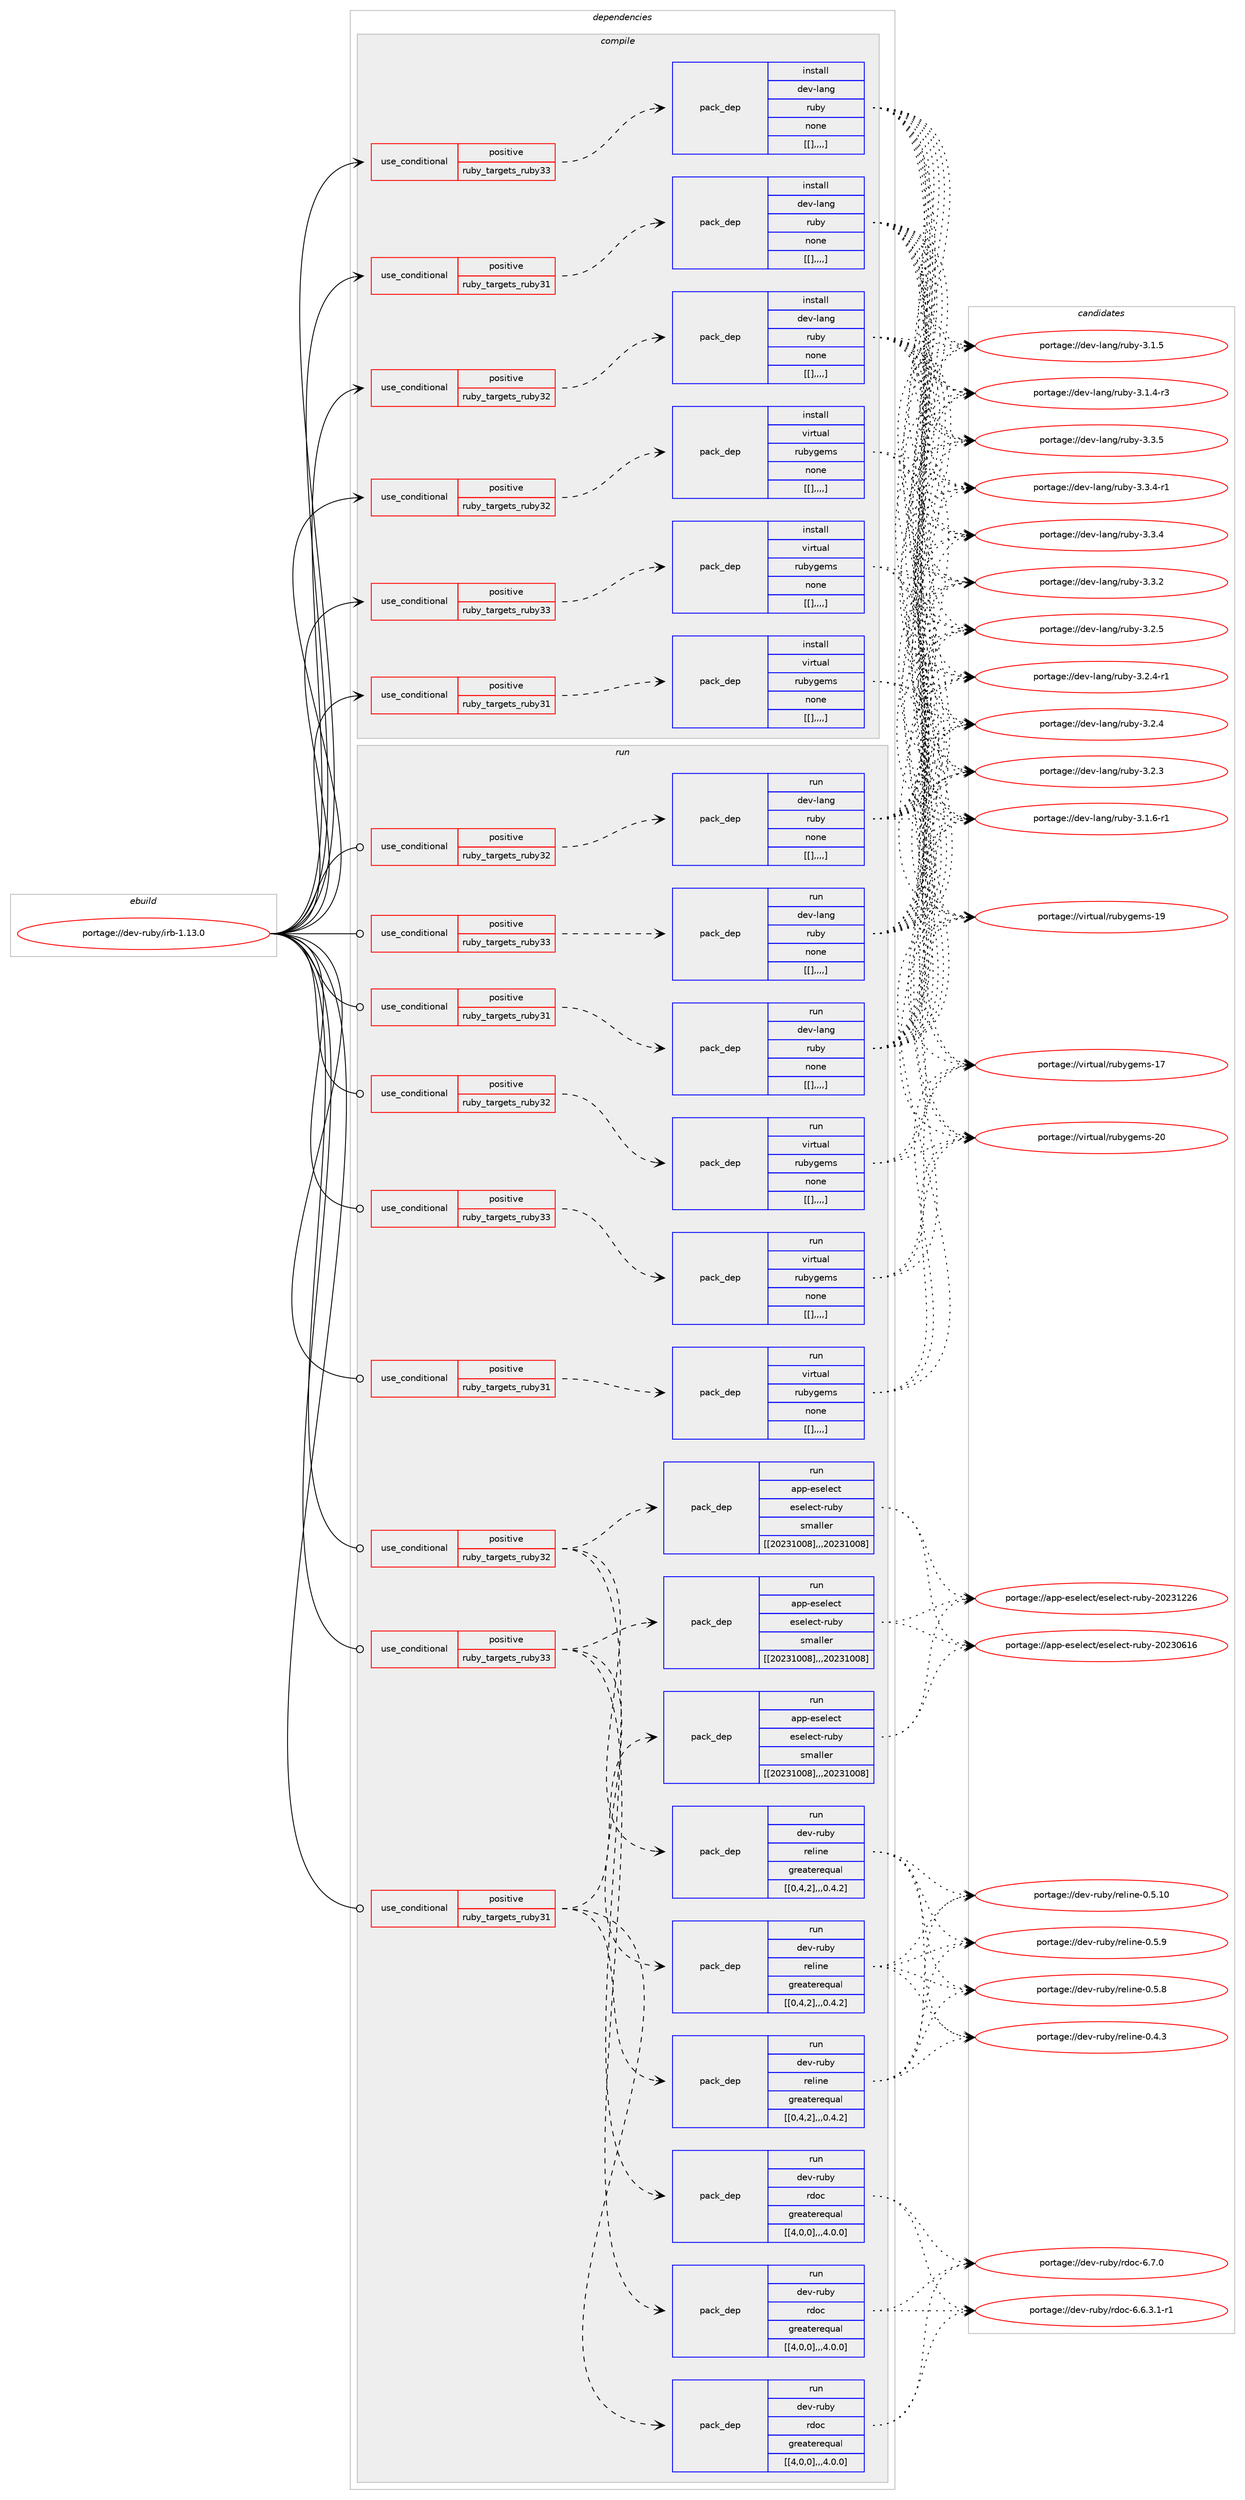 digraph prolog {

# *************
# Graph options
# *************

newrank=true;
concentrate=true;
compound=true;
graph [rankdir=LR,fontname=Helvetica,fontsize=10,ranksep=1.5];#, ranksep=2.5, nodesep=0.2];
edge  [arrowhead=vee];
node  [fontname=Helvetica,fontsize=10];

# **********
# The ebuild
# **********

subgraph cluster_leftcol {
color=gray;
label=<<i>ebuild</i>>;
id [label="portage://dev-ruby/irb-1.13.0", color=red, width=4, href="../dev-ruby/irb-1.13.0.svg"];
}

# ****************
# The dependencies
# ****************

subgraph cluster_midcol {
color=gray;
label=<<i>dependencies</i>>;
subgraph cluster_compile {
fillcolor="#eeeeee";
style=filled;
label=<<i>compile</i>>;
subgraph cond50837 {
dependency190406 [label=<<TABLE BORDER="0" CELLBORDER="1" CELLSPACING="0" CELLPADDING="4"><TR><TD ROWSPAN="3" CELLPADDING="10">use_conditional</TD></TR><TR><TD>positive</TD></TR><TR><TD>ruby_targets_ruby31</TD></TR></TABLE>>, shape=none, color=red];
subgraph pack138247 {
dependency190407 [label=<<TABLE BORDER="0" CELLBORDER="1" CELLSPACING="0" CELLPADDING="4" WIDTH="220"><TR><TD ROWSPAN="6" CELLPADDING="30">pack_dep</TD></TR><TR><TD WIDTH="110">install</TD></TR><TR><TD>dev-lang</TD></TR><TR><TD>ruby</TD></TR><TR><TD>none</TD></TR><TR><TD>[[],,,,]</TD></TR></TABLE>>, shape=none, color=blue];
}
dependency190406:e -> dependency190407:w [weight=20,style="dashed",arrowhead="vee"];
}
id:e -> dependency190406:w [weight=20,style="solid",arrowhead="vee"];
subgraph cond50838 {
dependency190408 [label=<<TABLE BORDER="0" CELLBORDER="1" CELLSPACING="0" CELLPADDING="4"><TR><TD ROWSPAN="3" CELLPADDING="10">use_conditional</TD></TR><TR><TD>positive</TD></TR><TR><TD>ruby_targets_ruby31</TD></TR></TABLE>>, shape=none, color=red];
subgraph pack138248 {
dependency190409 [label=<<TABLE BORDER="0" CELLBORDER="1" CELLSPACING="0" CELLPADDING="4" WIDTH="220"><TR><TD ROWSPAN="6" CELLPADDING="30">pack_dep</TD></TR><TR><TD WIDTH="110">install</TD></TR><TR><TD>virtual</TD></TR><TR><TD>rubygems</TD></TR><TR><TD>none</TD></TR><TR><TD>[[],,,,]</TD></TR></TABLE>>, shape=none, color=blue];
}
dependency190408:e -> dependency190409:w [weight=20,style="dashed",arrowhead="vee"];
}
id:e -> dependency190408:w [weight=20,style="solid",arrowhead="vee"];
subgraph cond50839 {
dependency190410 [label=<<TABLE BORDER="0" CELLBORDER="1" CELLSPACING="0" CELLPADDING="4"><TR><TD ROWSPAN="3" CELLPADDING="10">use_conditional</TD></TR><TR><TD>positive</TD></TR><TR><TD>ruby_targets_ruby32</TD></TR></TABLE>>, shape=none, color=red];
subgraph pack138249 {
dependency190411 [label=<<TABLE BORDER="0" CELLBORDER="1" CELLSPACING="0" CELLPADDING="4" WIDTH="220"><TR><TD ROWSPAN="6" CELLPADDING="30">pack_dep</TD></TR><TR><TD WIDTH="110">install</TD></TR><TR><TD>dev-lang</TD></TR><TR><TD>ruby</TD></TR><TR><TD>none</TD></TR><TR><TD>[[],,,,]</TD></TR></TABLE>>, shape=none, color=blue];
}
dependency190410:e -> dependency190411:w [weight=20,style="dashed",arrowhead="vee"];
}
id:e -> dependency190410:w [weight=20,style="solid",arrowhead="vee"];
subgraph cond50840 {
dependency190412 [label=<<TABLE BORDER="0" CELLBORDER="1" CELLSPACING="0" CELLPADDING="4"><TR><TD ROWSPAN="3" CELLPADDING="10">use_conditional</TD></TR><TR><TD>positive</TD></TR><TR><TD>ruby_targets_ruby32</TD></TR></TABLE>>, shape=none, color=red];
subgraph pack138250 {
dependency190413 [label=<<TABLE BORDER="0" CELLBORDER="1" CELLSPACING="0" CELLPADDING="4" WIDTH="220"><TR><TD ROWSPAN="6" CELLPADDING="30">pack_dep</TD></TR><TR><TD WIDTH="110">install</TD></TR><TR><TD>virtual</TD></TR><TR><TD>rubygems</TD></TR><TR><TD>none</TD></TR><TR><TD>[[],,,,]</TD></TR></TABLE>>, shape=none, color=blue];
}
dependency190412:e -> dependency190413:w [weight=20,style="dashed",arrowhead="vee"];
}
id:e -> dependency190412:w [weight=20,style="solid",arrowhead="vee"];
subgraph cond50841 {
dependency190414 [label=<<TABLE BORDER="0" CELLBORDER="1" CELLSPACING="0" CELLPADDING="4"><TR><TD ROWSPAN="3" CELLPADDING="10">use_conditional</TD></TR><TR><TD>positive</TD></TR><TR><TD>ruby_targets_ruby33</TD></TR></TABLE>>, shape=none, color=red];
subgraph pack138251 {
dependency190415 [label=<<TABLE BORDER="0" CELLBORDER="1" CELLSPACING="0" CELLPADDING="4" WIDTH="220"><TR><TD ROWSPAN="6" CELLPADDING="30">pack_dep</TD></TR><TR><TD WIDTH="110">install</TD></TR><TR><TD>dev-lang</TD></TR><TR><TD>ruby</TD></TR><TR><TD>none</TD></TR><TR><TD>[[],,,,]</TD></TR></TABLE>>, shape=none, color=blue];
}
dependency190414:e -> dependency190415:w [weight=20,style="dashed",arrowhead="vee"];
}
id:e -> dependency190414:w [weight=20,style="solid",arrowhead="vee"];
subgraph cond50842 {
dependency190416 [label=<<TABLE BORDER="0" CELLBORDER="1" CELLSPACING="0" CELLPADDING="4"><TR><TD ROWSPAN="3" CELLPADDING="10">use_conditional</TD></TR><TR><TD>positive</TD></TR><TR><TD>ruby_targets_ruby33</TD></TR></TABLE>>, shape=none, color=red];
subgraph pack138252 {
dependency190417 [label=<<TABLE BORDER="0" CELLBORDER="1" CELLSPACING="0" CELLPADDING="4" WIDTH="220"><TR><TD ROWSPAN="6" CELLPADDING="30">pack_dep</TD></TR><TR><TD WIDTH="110">install</TD></TR><TR><TD>virtual</TD></TR><TR><TD>rubygems</TD></TR><TR><TD>none</TD></TR><TR><TD>[[],,,,]</TD></TR></TABLE>>, shape=none, color=blue];
}
dependency190416:e -> dependency190417:w [weight=20,style="dashed",arrowhead="vee"];
}
id:e -> dependency190416:w [weight=20,style="solid",arrowhead="vee"];
}
subgraph cluster_compileandrun {
fillcolor="#eeeeee";
style=filled;
label=<<i>compile and run</i>>;
}
subgraph cluster_run {
fillcolor="#eeeeee";
style=filled;
label=<<i>run</i>>;
subgraph cond50843 {
dependency190418 [label=<<TABLE BORDER="0" CELLBORDER="1" CELLSPACING="0" CELLPADDING="4"><TR><TD ROWSPAN="3" CELLPADDING="10">use_conditional</TD></TR><TR><TD>positive</TD></TR><TR><TD>ruby_targets_ruby31</TD></TR></TABLE>>, shape=none, color=red];
subgraph pack138253 {
dependency190419 [label=<<TABLE BORDER="0" CELLBORDER="1" CELLSPACING="0" CELLPADDING="4" WIDTH="220"><TR><TD ROWSPAN="6" CELLPADDING="30">pack_dep</TD></TR><TR><TD WIDTH="110">run</TD></TR><TR><TD>dev-lang</TD></TR><TR><TD>ruby</TD></TR><TR><TD>none</TD></TR><TR><TD>[[],,,,]</TD></TR></TABLE>>, shape=none, color=blue];
}
dependency190418:e -> dependency190419:w [weight=20,style="dashed",arrowhead="vee"];
}
id:e -> dependency190418:w [weight=20,style="solid",arrowhead="odot"];
subgraph cond50844 {
dependency190420 [label=<<TABLE BORDER="0" CELLBORDER="1" CELLSPACING="0" CELLPADDING="4"><TR><TD ROWSPAN="3" CELLPADDING="10">use_conditional</TD></TR><TR><TD>positive</TD></TR><TR><TD>ruby_targets_ruby31</TD></TR></TABLE>>, shape=none, color=red];
subgraph pack138254 {
dependency190421 [label=<<TABLE BORDER="0" CELLBORDER="1" CELLSPACING="0" CELLPADDING="4" WIDTH="220"><TR><TD ROWSPAN="6" CELLPADDING="30">pack_dep</TD></TR><TR><TD WIDTH="110">run</TD></TR><TR><TD>dev-ruby</TD></TR><TR><TD>rdoc</TD></TR><TR><TD>greaterequal</TD></TR><TR><TD>[[4,0,0],,,4.0.0]</TD></TR></TABLE>>, shape=none, color=blue];
}
dependency190420:e -> dependency190421:w [weight=20,style="dashed",arrowhead="vee"];
subgraph pack138255 {
dependency190422 [label=<<TABLE BORDER="0" CELLBORDER="1" CELLSPACING="0" CELLPADDING="4" WIDTH="220"><TR><TD ROWSPAN="6" CELLPADDING="30">pack_dep</TD></TR><TR><TD WIDTH="110">run</TD></TR><TR><TD>dev-ruby</TD></TR><TR><TD>reline</TD></TR><TR><TD>greaterequal</TD></TR><TR><TD>[[0,4,2],,,0.4.2]</TD></TR></TABLE>>, shape=none, color=blue];
}
dependency190420:e -> dependency190422:w [weight=20,style="dashed",arrowhead="vee"];
subgraph pack138256 {
dependency190423 [label=<<TABLE BORDER="0" CELLBORDER="1" CELLSPACING="0" CELLPADDING="4" WIDTH="220"><TR><TD ROWSPAN="6" CELLPADDING="30">pack_dep</TD></TR><TR><TD WIDTH="110">run</TD></TR><TR><TD>app-eselect</TD></TR><TR><TD>eselect-ruby</TD></TR><TR><TD>smaller</TD></TR><TR><TD>[[20231008],,,20231008]</TD></TR></TABLE>>, shape=none, color=blue];
}
dependency190420:e -> dependency190423:w [weight=20,style="dashed",arrowhead="vee"];
}
id:e -> dependency190420:w [weight=20,style="solid",arrowhead="odot"];
subgraph cond50845 {
dependency190424 [label=<<TABLE BORDER="0" CELLBORDER="1" CELLSPACING="0" CELLPADDING="4"><TR><TD ROWSPAN="3" CELLPADDING="10">use_conditional</TD></TR><TR><TD>positive</TD></TR><TR><TD>ruby_targets_ruby31</TD></TR></TABLE>>, shape=none, color=red];
subgraph pack138257 {
dependency190425 [label=<<TABLE BORDER="0" CELLBORDER="1" CELLSPACING="0" CELLPADDING="4" WIDTH="220"><TR><TD ROWSPAN="6" CELLPADDING="30">pack_dep</TD></TR><TR><TD WIDTH="110">run</TD></TR><TR><TD>virtual</TD></TR><TR><TD>rubygems</TD></TR><TR><TD>none</TD></TR><TR><TD>[[],,,,]</TD></TR></TABLE>>, shape=none, color=blue];
}
dependency190424:e -> dependency190425:w [weight=20,style="dashed",arrowhead="vee"];
}
id:e -> dependency190424:w [weight=20,style="solid",arrowhead="odot"];
subgraph cond50846 {
dependency190426 [label=<<TABLE BORDER="0" CELLBORDER="1" CELLSPACING="0" CELLPADDING="4"><TR><TD ROWSPAN="3" CELLPADDING="10">use_conditional</TD></TR><TR><TD>positive</TD></TR><TR><TD>ruby_targets_ruby32</TD></TR></TABLE>>, shape=none, color=red];
subgraph pack138258 {
dependency190427 [label=<<TABLE BORDER="0" CELLBORDER="1" CELLSPACING="0" CELLPADDING="4" WIDTH="220"><TR><TD ROWSPAN="6" CELLPADDING="30">pack_dep</TD></TR><TR><TD WIDTH="110">run</TD></TR><TR><TD>dev-lang</TD></TR><TR><TD>ruby</TD></TR><TR><TD>none</TD></TR><TR><TD>[[],,,,]</TD></TR></TABLE>>, shape=none, color=blue];
}
dependency190426:e -> dependency190427:w [weight=20,style="dashed",arrowhead="vee"];
}
id:e -> dependency190426:w [weight=20,style="solid",arrowhead="odot"];
subgraph cond50847 {
dependency190428 [label=<<TABLE BORDER="0" CELLBORDER="1" CELLSPACING="0" CELLPADDING="4"><TR><TD ROWSPAN="3" CELLPADDING="10">use_conditional</TD></TR><TR><TD>positive</TD></TR><TR><TD>ruby_targets_ruby32</TD></TR></TABLE>>, shape=none, color=red];
subgraph pack138259 {
dependency190429 [label=<<TABLE BORDER="0" CELLBORDER="1" CELLSPACING="0" CELLPADDING="4" WIDTH="220"><TR><TD ROWSPAN="6" CELLPADDING="30">pack_dep</TD></TR><TR><TD WIDTH="110">run</TD></TR><TR><TD>dev-ruby</TD></TR><TR><TD>rdoc</TD></TR><TR><TD>greaterequal</TD></TR><TR><TD>[[4,0,0],,,4.0.0]</TD></TR></TABLE>>, shape=none, color=blue];
}
dependency190428:e -> dependency190429:w [weight=20,style="dashed",arrowhead="vee"];
subgraph pack138260 {
dependency190430 [label=<<TABLE BORDER="0" CELLBORDER="1" CELLSPACING="0" CELLPADDING="4" WIDTH="220"><TR><TD ROWSPAN="6" CELLPADDING="30">pack_dep</TD></TR><TR><TD WIDTH="110">run</TD></TR><TR><TD>dev-ruby</TD></TR><TR><TD>reline</TD></TR><TR><TD>greaterequal</TD></TR><TR><TD>[[0,4,2],,,0.4.2]</TD></TR></TABLE>>, shape=none, color=blue];
}
dependency190428:e -> dependency190430:w [weight=20,style="dashed",arrowhead="vee"];
subgraph pack138261 {
dependency190431 [label=<<TABLE BORDER="0" CELLBORDER="1" CELLSPACING="0" CELLPADDING="4" WIDTH="220"><TR><TD ROWSPAN="6" CELLPADDING="30">pack_dep</TD></TR><TR><TD WIDTH="110">run</TD></TR><TR><TD>app-eselect</TD></TR><TR><TD>eselect-ruby</TD></TR><TR><TD>smaller</TD></TR><TR><TD>[[20231008],,,20231008]</TD></TR></TABLE>>, shape=none, color=blue];
}
dependency190428:e -> dependency190431:w [weight=20,style="dashed",arrowhead="vee"];
}
id:e -> dependency190428:w [weight=20,style="solid",arrowhead="odot"];
subgraph cond50848 {
dependency190432 [label=<<TABLE BORDER="0" CELLBORDER="1" CELLSPACING="0" CELLPADDING="4"><TR><TD ROWSPAN="3" CELLPADDING="10">use_conditional</TD></TR><TR><TD>positive</TD></TR><TR><TD>ruby_targets_ruby32</TD></TR></TABLE>>, shape=none, color=red];
subgraph pack138262 {
dependency190433 [label=<<TABLE BORDER="0" CELLBORDER="1" CELLSPACING="0" CELLPADDING="4" WIDTH="220"><TR><TD ROWSPAN="6" CELLPADDING="30">pack_dep</TD></TR><TR><TD WIDTH="110">run</TD></TR><TR><TD>virtual</TD></TR><TR><TD>rubygems</TD></TR><TR><TD>none</TD></TR><TR><TD>[[],,,,]</TD></TR></TABLE>>, shape=none, color=blue];
}
dependency190432:e -> dependency190433:w [weight=20,style="dashed",arrowhead="vee"];
}
id:e -> dependency190432:w [weight=20,style="solid",arrowhead="odot"];
subgraph cond50849 {
dependency190434 [label=<<TABLE BORDER="0" CELLBORDER="1" CELLSPACING="0" CELLPADDING="4"><TR><TD ROWSPAN="3" CELLPADDING="10">use_conditional</TD></TR><TR><TD>positive</TD></TR><TR><TD>ruby_targets_ruby33</TD></TR></TABLE>>, shape=none, color=red];
subgraph pack138263 {
dependency190435 [label=<<TABLE BORDER="0" CELLBORDER="1" CELLSPACING="0" CELLPADDING="4" WIDTH="220"><TR><TD ROWSPAN="6" CELLPADDING="30">pack_dep</TD></TR><TR><TD WIDTH="110">run</TD></TR><TR><TD>dev-lang</TD></TR><TR><TD>ruby</TD></TR><TR><TD>none</TD></TR><TR><TD>[[],,,,]</TD></TR></TABLE>>, shape=none, color=blue];
}
dependency190434:e -> dependency190435:w [weight=20,style="dashed",arrowhead="vee"];
}
id:e -> dependency190434:w [weight=20,style="solid",arrowhead="odot"];
subgraph cond50850 {
dependency190436 [label=<<TABLE BORDER="0" CELLBORDER="1" CELLSPACING="0" CELLPADDING="4"><TR><TD ROWSPAN="3" CELLPADDING="10">use_conditional</TD></TR><TR><TD>positive</TD></TR><TR><TD>ruby_targets_ruby33</TD></TR></TABLE>>, shape=none, color=red];
subgraph pack138264 {
dependency190437 [label=<<TABLE BORDER="0" CELLBORDER="1" CELLSPACING="0" CELLPADDING="4" WIDTH="220"><TR><TD ROWSPAN="6" CELLPADDING="30">pack_dep</TD></TR><TR><TD WIDTH="110">run</TD></TR><TR><TD>dev-ruby</TD></TR><TR><TD>rdoc</TD></TR><TR><TD>greaterequal</TD></TR><TR><TD>[[4,0,0],,,4.0.0]</TD></TR></TABLE>>, shape=none, color=blue];
}
dependency190436:e -> dependency190437:w [weight=20,style="dashed",arrowhead="vee"];
subgraph pack138265 {
dependency190438 [label=<<TABLE BORDER="0" CELLBORDER="1" CELLSPACING="0" CELLPADDING="4" WIDTH="220"><TR><TD ROWSPAN="6" CELLPADDING="30">pack_dep</TD></TR><TR><TD WIDTH="110">run</TD></TR><TR><TD>dev-ruby</TD></TR><TR><TD>reline</TD></TR><TR><TD>greaterequal</TD></TR><TR><TD>[[0,4,2],,,0.4.2]</TD></TR></TABLE>>, shape=none, color=blue];
}
dependency190436:e -> dependency190438:w [weight=20,style="dashed",arrowhead="vee"];
subgraph pack138266 {
dependency190439 [label=<<TABLE BORDER="0" CELLBORDER="1" CELLSPACING="0" CELLPADDING="4" WIDTH="220"><TR><TD ROWSPAN="6" CELLPADDING="30">pack_dep</TD></TR><TR><TD WIDTH="110">run</TD></TR><TR><TD>app-eselect</TD></TR><TR><TD>eselect-ruby</TD></TR><TR><TD>smaller</TD></TR><TR><TD>[[20231008],,,20231008]</TD></TR></TABLE>>, shape=none, color=blue];
}
dependency190436:e -> dependency190439:w [weight=20,style="dashed",arrowhead="vee"];
}
id:e -> dependency190436:w [weight=20,style="solid",arrowhead="odot"];
subgraph cond50851 {
dependency190440 [label=<<TABLE BORDER="0" CELLBORDER="1" CELLSPACING="0" CELLPADDING="4"><TR><TD ROWSPAN="3" CELLPADDING="10">use_conditional</TD></TR><TR><TD>positive</TD></TR><TR><TD>ruby_targets_ruby33</TD></TR></TABLE>>, shape=none, color=red];
subgraph pack138267 {
dependency190441 [label=<<TABLE BORDER="0" CELLBORDER="1" CELLSPACING="0" CELLPADDING="4" WIDTH="220"><TR><TD ROWSPAN="6" CELLPADDING="30">pack_dep</TD></TR><TR><TD WIDTH="110">run</TD></TR><TR><TD>virtual</TD></TR><TR><TD>rubygems</TD></TR><TR><TD>none</TD></TR><TR><TD>[[],,,,]</TD></TR></TABLE>>, shape=none, color=blue];
}
dependency190440:e -> dependency190441:w [weight=20,style="dashed",arrowhead="vee"];
}
id:e -> dependency190440:w [weight=20,style="solid",arrowhead="odot"];
}
}

# **************
# The candidates
# **************

subgraph cluster_choices {
rank=same;
color=gray;
label=<<i>candidates</i>>;

subgraph choice138247 {
color=black;
nodesep=1;
choice10010111845108971101034711411798121455146514653 [label="portage://dev-lang/ruby-3.3.5", color=red, width=4,href="../dev-lang/ruby-3.3.5.svg"];
choice100101118451089711010347114117981214551465146524511449 [label="portage://dev-lang/ruby-3.3.4-r1", color=red, width=4,href="../dev-lang/ruby-3.3.4-r1.svg"];
choice10010111845108971101034711411798121455146514652 [label="portage://dev-lang/ruby-3.3.4", color=red, width=4,href="../dev-lang/ruby-3.3.4.svg"];
choice10010111845108971101034711411798121455146514650 [label="portage://dev-lang/ruby-3.3.2", color=red, width=4,href="../dev-lang/ruby-3.3.2.svg"];
choice10010111845108971101034711411798121455146504653 [label="portage://dev-lang/ruby-3.2.5", color=red, width=4,href="../dev-lang/ruby-3.2.5.svg"];
choice100101118451089711010347114117981214551465046524511449 [label="portage://dev-lang/ruby-3.2.4-r1", color=red, width=4,href="../dev-lang/ruby-3.2.4-r1.svg"];
choice10010111845108971101034711411798121455146504652 [label="portage://dev-lang/ruby-3.2.4", color=red, width=4,href="../dev-lang/ruby-3.2.4.svg"];
choice10010111845108971101034711411798121455146504651 [label="portage://dev-lang/ruby-3.2.3", color=red, width=4,href="../dev-lang/ruby-3.2.3.svg"];
choice100101118451089711010347114117981214551464946544511449 [label="portage://dev-lang/ruby-3.1.6-r1", color=red, width=4,href="../dev-lang/ruby-3.1.6-r1.svg"];
choice10010111845108971101034711411798121455146494653 [label="portage://dev-lang/ruby-3.1.5", color=red, width=4,href="../dev-lang/ruby-3.1.5.svg"];
choice100101118451089711010347114117981214551464946524511451 [label="portage://dev-lang/ruby-3.1.4-r3", color=red, width=4,href="../dev-lang/ruby-3.1.4-r3.svg"];
dependency190407:e -> choice10010111845108971101034711411798121455146514653:w [style=dotted,weight="100"];
dependency190407:e -> choice100101118451089711010347114117981214551465146524511449:w [style=dotted,weight="100"];
dependency190407:e -> choice10010111845108971101034711411798121455146514652:w [style=dotted,weight="100"];
dependency190407:e -> choice10010111845108971101034711411798121455146514650:w [style=dotted,weight="100"];
dependency190407:e -> choice10010111845108971101034711411798121455146504653:w [style=dotted,weight="100"];
dependency190407:e -> choice100101118451089711010347114117981214551465046524511449:w [style=dotted,weight="100"];
dependency190407:e -> choice10010111845108971101034711411798121455146504652:w [style=dotted,weight="100"];
dependency190407:e -> choice10010111845108971101034711411798121455146504651:w [style=dotted,weight="100"];
dependency190407:e -> choice100101118451089711010347114117981214551464946544511449:w [style=dotted,weight="100"];
dependency190407:e -> choice10010111845108971101034711411798121455146494653:w [style=dotted,weight="100"];
dependency190407:e -> choice100101118451089711010347114117981214551464946524511451:w [style=dotted,weight="100"];
}
subgraph choice138248 {
color=black;
nodesep=1;
choice118105114116117971084711411798121103101109115455048 [label="portage://virtual/rubygems-20", color=red, width=4,href="../virtual/rubygems-20.svg"];
choice118105114116117971084711411798121103101109115454957 [label="portage://virtual/rubygems-19", color=red, width=4,href="../virtual/rubygems-19.svg"];
choice118105114116117971084711411798121103101109115454955 [label="portage://virtual/rubygems-17", color=red, width=4,href="../virtual/rubygems-17.svg"];
dependency190409:e -> choice118105114116117971084711411798121103101109115455048:w [style=dotted,weight="100"];
dependency190409:e -> choice118105114116117971084711411798121103101109115454957:w [style=dotted,weight="100"];
dependency190409:e -> choice118105114116117971084711411798121103101109115454955:w [style=dotted,weight="100"];
}
subgraph choice138249 {
color=black;
nodesep=1;
choice10010111845108971101034711411798121455146514653 [label="portage://dev-lang/ruby-3.3.5", color=red, width=4,href="../dev-lang/ruby-3.3.5.svg"];
choice100101118451089711010347114117981214551465146524511449 [label="portage://dev-lang/ruby-3.3.4-r1", color=red, width=4,href="../dev-lang/ruby-3.3.4-r1.svg"];
choice10010111845108971101034711411798121455146514652 [label="portage://dev-lang/ruby-3.3.4", color=red, width=4,href="../dev-lang/ruby-3.3.4.svg"];
choice10010111845108971101034711411798121455146514650 [label="portage://dev-lang/ruby-3.3.2", color=red, width=4,href="../dev-lang/ruby-3.3.2.svg"];
choice10010111845108971101034711411798121455146504653 [label="portage://dev-lang/ruby-3.2.5", color=red, width=4,href="../dev-lang/ruby-3.2.5.svg"];
choice100101118451089711010347114117981214551465046524511449 [label="portage://dev-lang/ruby-3.2.4-r1", color=red, width=4,href="../dev-lang/ruby-3.2.4-r1.svg"];
choice10010111845108971101034711411798121455146504652 [label="portage://dev-lang/ruby-3.2.4", color=red, width=4,href="../dev-lang/ruby-3.2.4.svg"];
choice10010111845108971101034711411798121455146504651 [label="portage://dev-lang/ruby-3.2.3", color=red, width=4,href="../dev-lang/ruby-3.2.3.svg"];
choice100101118451089711010347114117981214551464946544511449 [label="portage://dev-lang/ruby-3.1.6-r1", color=red, width=4,href="../dev-lang/ruby-3.1.6-r1.svg"];
choice10010111845108971101034711411798121455146494653 [label="portage://dev-lang/ruby-3.1.5", color=red, width=4,href="../dev-lang/ruby-3.1.5.svg"];
choice100101118451089711010347114117981214551464946524511451 [label="portage://dev-lang/ruby-3.1.4-r3", color=red, width=4,href="../dev-lang/ruby-3.1.4-r3.svg"];
dependency190411:e -> choice10010111845108971101034711411798121455146514653:w [style=dotted,weight="100"];
dependency190411:e -> choice100101118451089711010347114117981214551465146524511449:w [style=dotted,weight="100"];
dependency190411:e -> choice10010111845108971101034711411798121455146514652:w [style=dotted,weight="100"];
dependency190411:e -> choice10010111845108971101034711411798121455146514650:w [style=dotted,weight="100"];
dependency190411:e -> choice10010111845108971101034711411798121455146504653:w [style=dotted,weight="100"];
dependency190411:e -> choice100101118451089711010347114117981214551465046524511449:w [style=dotted,weight="100"];
dependency190411:e -> choice10010111845108971101034711411798121455146504652:w [style=dotted,weight="100"];
dependency190411:e -> choice10010111845108971101034711411798121455146504651:w [style=dotted,weight="100"];
dependency190411:e -> choice100101118451089711010347114117981214551464946544511449:w [style=dotted,weight="100"];
dependency190411:e -> choice10010111845108971101034711411798121455146494653:w [style=dotted,weight="100"];
dependency190411:e -> choice100101118451089711010347114117981214551464946524511451:w [style=dotted,weight="100"];
}
subgraph choice138250 {
color=black;
nodesep=1;
choice118105114116117971084711411798121103101109115455048 [label="portage://virtual/rubygems-20", color=red, width=4,href="../virtual/rubygems-20.svg"];
choice118105114116117971084711411798121103101109115454957 [label="portage://virtual/rubygems-19", color=red, width=4,href="../virtual/rubygems-19.svg"];
choice118105114116117971084711411798121103101109115454955 [label="portage://virtual/rubygems-17", color=red, width=4,href="../virtual/rubygems-17.svg"];
dependency190413:e -> choice118105114116117971084711411798121103101109115455048:w [style=dotted,weight="100"];
dependency190413:e -> choice118105114116117971084711411798121103101109115454957:w [style=dotted,weight="100"];
dependency190413:e -> choice118105114116117971084711411798121103101109115454955:w [style=dotted,weight="100"];
}
subgraph choice138251 {
color=black;
nodesep=1;
choice10010111845108971101034711411798121455146514653 [label="portage://dev-lang/ruby-3.3.5", color=red, width=4,href="../dev-lang/ruby-3.3.5.svg"];
choice100101118451089711010347114117981214551465146524511449 [label="portage://dev-lang/ruby-3.3.4-r1", color=red, width=4,href="../dev-lang/ruby-3.3.4-r1.svg"];
choice10010111845108971101034711411798121455146514652 [label="portage://dev-lang/ruby-3.3.4", color=red, width=4,href="../dev-lang/ruby-3.3.4.svg"];
choice10010111845108971101034711411798121455146514650 [label="portage://dev-lang/ruby-3.3.2", color=red, width=4,href="../dev-lang/ruby-3.3.2.svg"];
choice10010111845108971101034711411798121455146504653 [label="portage://dev-lang/ruby-3.2.5", color=red, width=4,href="../dev-lang/ruby-3.2.5.svg"];
choice100101118451089711010347114117981214551465046524511449 [label="portage://dev-lang/ruby-3.2.4-r1", color=red, width=4,href="../dev-lang/ruby-3.2.4-r1.svg"];
choice10010111845108971101034711411798121455146504652 [label="portage://dev-lang/ruby-3.2.4", color=red, width=4,href="../dev-lang/ruby-3.2.4.svg"];
choice10010111845108971101034711411798121455146504651 [label="portage://dev-lang/ruby-3.2.3", color=red, width=4,href="../dev-lang/ruby-3.2.3.svg"];
choice100101118451089711010347114117981214551464946544511449 [label="portage://dev-lang/ruby-3.1.6-r1", color=red, width=4,href="../dev-lang/ruby-3.1.6-r1.svg"];
choice10010111845108971101034711411798121455146494653 [label="portage://dev-lang/ruby-3.1.5", color=red, width=4,href="../dev-lang/ruby-3.1.5.svg"];
choice100101118451089711010347114117981214551464946524511451 [label="portage://dev-lang/ruby-3.1.4-r3", color=red, width=4,href="../dev-lang/ruby-3.1.4-r3.svg"];
dependency190415:e -> choice10010111845108971101034711411798121455146514653:w [style=dotted,weight="100"];
dependency190415:e -> choice100101118451089711010347114117981214551465146524511449:w [style=dotted,weight="100"];
dependency190415:e -> choice10010111845108971101034711411798121455146514652:w [style=dotted,weight="100"];
dependency190415:e -> choice10010111845108971101034711411798121455146514650:w [style=dotted,weight="100"];
dependency190415:e -> choice10010111845108971101034711411798121455146504653:w [style=dotted,weight="100"];
dependency190415:e -> choice100101118451089711010347114117981214551465046524511449:w [style=dotted,weight="100"];
dependency190415:e -> choice10010111845108971101034711411798121455146504652:w [style=dotted,weight="100"];
dependency190415:e -> choice10010111845108971101034711411798121455146504651:w [style=dotted,weight="100"];
dependency190415:e -> choice100101118451089711010347114117981214551464946544511449:w [style=dotted,weight="100"];
dependency190415:e -> choice10010111845108971101034711411798121455146494653:w [style=dotted,weight="100"];
dependency190415:e -> choice100101118451089711010347114117981214551464946524511451:w [style=dotted,weight="100"];
}
subgraph choice138252 {
color=black;
nodesep=1;
choice118105114116117971084711411798121103101109115455048 [label="portage://virtual/rubygems-20", color=red, width=4,href="../virtual/rubygems-20.svg"];
choice118105114116117971084711411798121103101109115454957 [label="portage://virtual/rubygems-19", color=red, width=4,href="../virtual/rubygems-19.svg"];
choice118105114116117971084711411798121103101109115454955 [label="portage://virtual/rubygems-17", color=red, width=4,href="../virtual/rubygems-17.svg"];
dependency190417:e -> choice118105114116117971084711411798121103101109115455048:w [style=dotted,weight="100"];
dependency190417:e -> choice118105114116117971084711411798121103101109115454957:w [style=dotted,weight="100"];
dependency190417:e -> choice118105114116117971084711411798121103101109115454955:w [style=dotted,weight="100"];
}
subgraph choice138253 {
color=black;
nodesep=1;
choice10010111845108971101034711411798121455146514653 [label="portage://dev-lang/ruby-3.3.5", color=red, width=4,href="../dev-lang/ruby-3.3.5.svg"];
choice100101118451089711010347114117981214551465146524511449 [label="portage://dev-lang/ruby-3.3.4-r1", color=red, width=4,href="../dev-lang/ruby-3.3.4-r1.svg"];
choice10010111845108971101034711411798121455146514652 [label="portage://dev-lang/ruby-3.3.4", color=red, width=4,href="../dev-lang/ruby-3.3.4.svg"];
choice10010111845108971101034711411798121455146514650 [label="portage://dev-lang/ruby-3.3.2", color=red, width=4,href="../dev-lang/ruby-3.3.2.svg"];
choice10010111845108971101034711411798121455146504653 [label="portage://dev-lang/ruby-3.2.5", color=red, width=4,href="../dev-lang/ruby-3.2.5.svg"];
choice100101118451089711010347114117981214551465046524511449 [label="portage://dev-lang/ruby-3.2.4-r1", color=red, width=4,href="../dev-lang/ruby-3.2.4-r1.svg"];
choice10010111845108971101034711411798121455146504652 [label="portage://dev-lang/ruby-3.2.4", color=red, width=4,href="../dev-lang/ruby-3.2.4.svg"];
choice10010111845108971101034711411798121455146504651 [label="portage://dev-lang/ruby-3.2.3", color=red, width=4,href="../dev-lang/ruby-3.2.3.svg"];
choice100101118451089711010347114117981214551464946544511449 [label="portage://dev-lang/ruby-3.1.6-r1", color=red, width=4,href="../dev-lang/ruby-3.1.6-r1.svg"];
choice10010111845108971101034711411798121455146494653 [label="portage://dev-lang/ruby-3.1.5", color=red, width=4,href="../dev-lang/ruby-3.1.5.svg"];
choice100101118451089711010347114117981214551464946524511451 [label="portage://dev-lang/ruby-3.1.4-r3", color=red, width=4,href="../dev-lang/ruby-3.1.4-r3.svg"];
dependency190419:e -> choice10010111845108971101034711411798121455146514653:w [style=dotted,weight="100"];
dependency190419:e -> choice100101118451089711010347114117981214551465146524511449:w [style=dotted,weight="100"];
dependency190419:e -> choice10010111845108971101034711411798121455146514652:w [style=dotted,weight="100"];
dependency190419:e -> choice10010111845108971101034711411798121455146514650:w [style=dotted,weight="100"];
dependency190419:e -> choice10010111845108971101034711411798121455146504653:w [style=dotted,weight="100"];
dependency190419:e -> choice100101118451089711010347114117981214551465046524511449:w [style=dotted,weight="100"];
dependency190419:e -> choice10010111845108971101034711411798121455146504652:w [style=dotted,weight="100"];
dependency190419:e -> choice10010111845108971101034711411798121455146504651:w [style=dotted,weight="100"];
dependency190419:e -> choice100101118451089711010347114117981214551464946544511449:w [style=dotted,weight="100"];
dependency190419:e -> choice10010111845108971101034711411798121455146494653:w [style=dotted,weight="100"];
dependency190419:e -> choice100101118451089711010347114117981214551464946524511451:w [style=dotted,weight="100"];
}
subgraph choice138254 {
color=black;
nodesep=1;
choice10010111845114117981214711410011199455446554648 [label="portage://dev-ruby/rdoc-6.7.0", color=red, width=4,href="../dev-ruby/rdoc-6.7.0.svg"];
choice1001011184511411798121471141001119945544654465146494511449 [label="portage://dev-ruby/rdoc-6.6.3.1-r1", color=red, width=4,href="../dev-ruby/rdoc-6.6.3.1-r1.svg"];
dependency190421:e -> choice10010111845114117981214711410011199455446554648:w [style=dotted,weight="100"];
dependency190421:e -> choice1001011184511411798121471141001119945544654465146494511449:w [style=dotted,weight="100"];
}
subgraph choice138255 {
color=black;
nodesep=1;
choice10010111845114117981214711410110810511010145484653464948 [label="portage://dev-ruby/reline-0.5.10", color=red, width=4,href="../dev-ruby/reline-0.5.10.svg"];
choice100101118451141179812147114101108105110101454846534657 [label="portage://dev-ruby/reline-0.5.9", color=red, width=4,href="../dev-ruby/reline-0.5.9.svg"];
choice100101118451141179812147114101108105110101454846534656 [label="portage://dev-ruby/reline-0.5.8", color=red, width=4,href="../dev-ruby/reline-0.5.8.svg"];
choice100101118451141179812147114101108105110101454846524651 [label="portage://dev-ruby/reline-0.4.3", color=red, width=4,href="../dev-ruby/reline-0.4.3.svg"];
dependency190422:e -> choice10010111845114117981214711410110810511010145484653464948:w [style=dotted,weight="100"];
dependency190422:e -> choice100101118451141179812147114101108105110101454846534657:w [style=dotted,weight="100"];
dependency190422:e -> choice100101118451141179812147114101108105110101454846534656:w [style=dotted,weight="100"];
dependency190422:e -> choice100101118451141179812147114101108105110101454846524651:w [style=dotted,weight="100"];
}
subgraph choice138256 {
color=black;
nodesep=1;
choice97112112451011151011081019911647101115101108101991164511411798121455048505149505054 [label="portage://app-eselect/eselect-ruby-20231226", color=red, width=4,href="../app-eselect/eselect-ruby-20231226.svg"];
choice97112112451011151011081019911647101115101108101991164511411798121455048505148544954 [label="portage://app-eselect/eselect-ruby-20230616", color=red, width=4,href="../app-eselect/eselect-ruby-20230616.svg"];
dependency190423:e -> choice97112112451011151011081019911647101115101108101991164511411798121455048505149505054:w [style=dotted,weight="100"];
dependency190423:e -> choice97112112451011151011081019911647101115101108101991164511411798121455048505148544954:w [style=dotted,weight="100"];
}
subgraph choice138257 {
color=black;
nodesep=1;
choice118105114116117971084711411798121103101109115455048 [label="portage://virtual/rubygems-20", color=red, width=4,href="../virtual/rubygems-20.svg"];
choice118105114116117971084711411798121103101109115454957 [label="portage://virtual/rubygems-19", color=red, width=4,href="../virtual/rubygems-19.svg"];
choice118105114116117971084711411798121103101109115454955 [label="portage://virtual/rubygems-17", color=red, width=4,href="../virtual/rubygems-17.svg"];
dependency190425:e -> choice118105114116117971084711411798121103101109115455048:w [style=dotted,weight="100"];
dependency190425:e -> choice118105114116117971084711411798121103101109115454957:w [style=dotted,weight="100"];
dependency190425:e -> choice118105114116117971084711411798121103101109115454955:w [style=dotted,weight="100"];
}
subgraph choice138258 {
color=black;
nodesep=1;
choice10010111845108971101034711411798121455146514653 [label="portage://dev-lang/ruby-3.3.5", color=red, width=4,href="../dev-lang/ruby-3.3.5.svg"];
choice100101118451089711010347114117981214551465146524511449 [label="portage://dev-lang/ruby-3.3.4-r1", color=red, width=4,href="../dev-lang/ruby-3.3.4-r1.svg"];
choice10010111845108971101034711411798121455146514652 [label="portage://dev-lang/ruby-3.3.4", color=red, width=4,href="../dev-lang/ruby-3.3.4.svg"];
choice10010111845108971101034711411798121455146514650 [label="portage://dev-lang/ruby-3.3.2", color=red, width=4,href="../dev-lang/ruby-3.3.2.svg"];
choice10010111845108971101034711411798121455146504653 [label="portage://dev-lang/ruby-3.2.5", color=red, width=4,href="../dev-lang/ruby-3.2.5.svg"];
choice100101118451089711010347114117981214551465046524511449 [label="portage://dev-lang/ruby-3.2.4-r1", color=red, width=4,href="../dev-lang/ruby-3.2.4-r1.svg"];
choice10010111845108971101034711411798121455146504652 [label="portage://dev-lang/ruby-3.2.4", color=red, width=4,href="../dev-lang/ruby-3.2.4.svg"];
choice10010111845108971101034711411798121455146504651 [label="portage://dev-lang/ruby-3.2.3", color=red, width=4,href="../dev-lang/ruby-3.2.3.svg"];
choice100101118451089711010347114117981214551464946544511449 [label="portage://dev-lang/ruby-3.1.6-r1", color=red, width=4,href="../dev-lang/ruby-3.1.6-r1.svg"];
choice10010111845108971101034711411798121455146494653 [label="portage://dev-lang/ruby-3.1.5", color=red, width=4,href="../dev-lang/ruby-3.1.5.svg"];
choice100101118451089711010347114117981214551464946524511451 [label="portage://dev-lang/ruby-3.1.4-r3", color=red, width=4,href="../dev-lang/ruby-3.1.4-r3.svg"];
dependency190427:e -> choice10010111845108971101034711411798121455146514653:w [style=dotted,weight="100"];
dependency190427:e -> choice100101118451089711010347114117981214551465146524511449:w [style=dotted,weight="100"];
dependency190427:e -> choice10010111845108971101034711411798121455146514652:w [style=dotted,weight="100"];
dependency190427:e -> choice10010111845108971101034711411798121455146514650:w [style=dotted,weight="100"];
dependency190427:e -> choice10010111845108971101034711411798121455146504653:w [style=dotted,weight="100"];
dependency190427:e -> choice100101118451089711010347114117981214551465046524511449:w [style=dotted,weight="100"];
dependency190427:e -> choice10010111845108971101034711411798121455146504652:w [style=dotted,weight="100"];
dependency190427:e -> choice10010111845108971101034711411798121455146504651:w [style=dotted,weight="100"];
dependency190427:e -> choice100101118451089711010347114117981214551464946544511449:w [style=dotted,weight="100"];
dependency190427:e -> choice10010111845108971101034711411798121455146494653:w [style=dotted,weight="100"];
dependency190427:e -> choice100101118451089711010347114117981214551464946524511451:w [style=dotted,weight="100"];
}
subgraph choice138259 {
color=black;
nodesep=1;
choice10010111845114117981214711410011199455446554648 [label="portage://dev-ruby/rdoc-6.7.0", color=red, width=4,href="../dev-ruby/rdoc-6.7.0.svg"];
choice1001011184511411798121471141001119945544654465146494511449 [label="portage://dev-ruby/rdoc-6.6.3.1-r1", color=red, width=4,href="../dev-ruby/rdoc-6.6.3.1-r1.svg"];
dependency190429:e -> choice10010111845114117981214711410011199455446554648:w [style=dotted,weight="100"];
dependency190429:e -> choice1001011184511411798121471141001119945544654465146494511449:w [style=dotted,weight="100"];
}
subgraph choice138260 {
color=black;
nodesep=1;
choice10010111845114117981214711410110810511010145484653464948 [label="portage://dev-ruby/reline-0.5.10", color=red, width=4,href="../dev-ruby/reline-0.5.10.svg"];
choice100101118451141179812147114101108105110101454846534657 [label="portage://dev-ruby/reline-0.5.9", color=red, width=4,href="../dev-ruby/reline-0.5.9.svg"];
choice100101118451141179812147114101108105110101454846534656 [label="portage://dev-ruby/reline-0.5.8", color=red, width=4,href="../dev-ruby/reline-0.5.8.svg"];
choice100101118451141179812147114101108105110101454846524651 [label="portage://dev-ruby/reline-0.4.3", color=red, width=4,href="../dev-ruby/reline-0.4.3.svg"];
dependency190430:e -> choice10010111845114117981214711410110810511010145484653464948:w [style=dotted,weight="100"];
dependency190430:e -> choice100101118451141179812147114101108105110101454846534657:w [style=dotted,weight="100"];
dependency190430:e -> choice100101118451141179812147114101108105110101454846534656:w [style=dotted,weight="100"];
dependency190430:e -> choice100101118451141179812147114101108105110101454846524651:w [style=dotted,weight="100"];
}
subgraph choice138261 {
color=black;
nodesep=1;
choice97112112451011151011081019911647101115101108101991164511411798121455048505149505054 [label="portage://app-eselect/eselect-ruby-20231226", color=red, width=4,href="../app-eselect/eselect-ruby-20231226.svg"];
choice97112112451011151011081019911647101115101108101991164511411798121455048505148544954 [label="portage://app-eselect/eselect-ruby-20230616", color=red, width=4,href="../app-eselect/eselect-ruby-20230616.svg"];
dependency190431:e -> choice97112112451011151011081019911647101115101108101991164511411798121455048505149505054:w [style=dotted,weight="100"];
dependency190431:e -> choice97112112451011151011081019911647101115101108101991164511411798121455048505148544954:w [style=dotted,weight="100"];
}
subgraph choice138262 {
color=black;
nodesep=1;
choice118105114116117971084711411798121103101109115455048 [label="portage://virtual/rubygems-20", color=red, width=4,href="../virtual/rubygems-20.svg"];
choice118105114116117971084711411798121103101109115454957 [label="portage://virtual/rubygems-19", color=red, width=4,href="../virtual/rubygems-19.svg"];
choice118105114116117971084711411798121103101109115454955 [label="portage://virtual/rubygems-17", color=red, width=4,href="../virtual/rubygems-17.svg"];
dependency190433:e -> choice118105114116117971084711411798121103101109115455048:w [style=dotted,weight="100"];
dependency190433:e -> choice118105114116117971084711411798121103101109115454957:w [style=dotted,weight="100"];
dependency190433:e -> choice118105114116117971084711411798121103101109115454955:w [style=dotted,weight="100"];
}
subgraph choice138263 {
color=black;
nodesep=1;
choice10010111845108971101034711411798121455146514653 [label="portage://dev-lang/ruby-3.3.5", color=red, width=4,href="../dev-lang/ruby-3.3.5.svg"];
choice100101118451089711010347114117981214551465146524511449 [label="portage://dev-lang/ruby-3.3.4-r1", color=red, width=4,href="../dev-lang/ruby-3.3.4-r1.svg"];
choice10010111845108971101034711411798121455146514652 [label="portage://dev-lang/ruby-3.3.4", color=red, width=4,href="../dev-lang/ruby-3.3.4.svg"];
choice10010111845108971101034711411798121455146514650 [label="portage://dev-lang/ruby-3.3.2", color=red, width=4,href="../dev-lang/ruby-3.3.2.svg"];
choice10010111845108971101034711411798121455146504653 [label="portage://dev-lang/ruby-3.2.5", color=red, width=4,href="../dev-lang/ruby-3.2.5.svg"];
choice100101118451089711010347114117981214551465046524511449 [label="portage://dev-lang/ruby-3.2.4-r1", color=red, width=4,href="../dev-lang/ruby-3.2.4-r1.svg"];
choice10010111845108971101034711411798121455146504652 [label="portage://dev-lang/ruby-3.2.4", color=red, width=4,href="../dev-lang/ruby-3.2.4.svg"];
choice10010111845108971101034711411798121455146504651 [label="portage://dev-lang/ruby-3.2.3", color=red, width=4,href="../dev-lang/ruby-3.2.3.svg"];
choice100101118451089711010347114117981214551464946544511449 [label="portage://dev-lang/ruby-3.1.6-r1", color=red, width=4,href="../dev-lang/ruby-3.1.6-r1.svg"];
choice10010111845108971101034711411798121455146494653 [label="portage://dev-lang/ruby-3.1.5", color=red, width=4,href="../dev-lang/ruby-3.1.5.svg"];
choice100101118451089711010347114117981214551464946524511451 [label="portage://dev-lang/ruby-3.1.4-r3", color=red, width=4,href="../dev-lang/ruby-3.1.4-r3.svg"];
dependency190435:e -> choice10010111845108971101034711411798121455146514653:w [style=dotted,weight="100"];
dependency190435:e -> choice100101118451089711010347114117981214551465146524511449:w [style=dotted,weight="100"];
dependency190435:e -> choice10010111845108971101034711411798121455146514652:w [style=dotted,weight="100"];
dependency190435:e -> choice10010111845108971101034711411798121455146514650:w [style=dotted,weight="100"];
dependency190435:e -> choice10010111845108971101034711411798121455146504653:w [style=dotted,weight="100"];
dependency190435:e -> choice100101118451089711010347114117981214551465046524511449:w [style=dotted,weight="100"];
dependency190435:e -> choice10010111845108971101034711411798121455146504652:w [style=dotted,weight="100"];
dependency190435:e -> choice10010111845108971101034711411798121455146504651:w [style=dotted,weight="100"];
dependency190435:e -> choice100101118451089711010347114117981214551464946544511449:w [style=dotted,weight="100"];
dependency190435:e -> choice10010111845108971101034711411798121455146494653:w [style=dotted,weight="100"];
dependency190435:e -> choice100101118451089711010347114117981214551464946524511451:w [style=dotted,weight="100"];
}
subgraph choice138264 {
color=black;
nodesep=1;
choice10010111845114117981214711410011199455446554648 [label="portage://dev-ruby/rdoc-6.7.0", color=red, width=4,href="../dev-ruby/rdoc-6.7.0.svg"];
choice1001011184511411798121471141001119945544654465146494511449 [label="portage://dev-ruby/rdoc-6.6.3.1-r1", color=red, width=4,href="../dev-ruby/rdoc-6.6.3.1-r1.svg"];
dependency190437:e -> choice10010111845114117981214711410011199455446554648:w [style=dotted,weight="100"];
dependency190437:e -> choice1001011184511411798121471141001119945544654465146494511449:w [style=dotted,weight="100"];
}
subgraph choice138265 {
color=black;
nodesep=1;
choice10010111845114117981214711410110810511010145484653464948 [label="portage://dev-ruby/reline-0.5.10", color=red, width=4,href="../dev-ruby/reline-0.5.10.svg"];
choice100101118451141179812147114101108105110101454846534657 [label="portage://dev-ruby/reline-0.5.9", color=red, width=4,href="../dev-ruby/reline-0.5.9.svg"];
choice100101118451141179812147114101108105110101454846534656 [label="portage://dev-ruby/reline-0.5.8", color=red, width=4,href="../dev-ruby/reline-0.5.8.svg"];
choice100101118451141179812147114101108105110101454846524651 [label="portage://dev-ruby/reline-0.4.3", color=red, width=4,href="../dev-ruby/reline-0.4.3.svg"];
dependency190438:e -> choice10010111845114117981214711410110810511010145484653464948:w [style=dotted,weight="100"];
dependency190438:e -> choice100101118451141179812147114101108105110101454846534657:w [style=dotted,weight="100"];
dependency190438:e -> choice100101118451141179812147114101108105110101454846534656:w [style=dotted,weight="100"];
dependency190438:e -> choice100101118451141179812147114101108105110101454846524651:w [style=dotted,weight="100"];
}
subgraph choice138266 {
color=black;
nodesep=1;
choice97112112451011151011081019911647101115101108101991164511411798121455048505149505054 [label="portage://app-eselect/eselect-ruby-20231226", color=red, width=4,href="../app-eselect/eselect-ruby-20231226.svg"];
choice97112112451011151011081019911647101115101108101991164511411798121455048505148544954 [label="portage://app-eselect/eselect-ruby-20230616", color=red, width=4,href="../app-eselect/eselect-ruby-20230616.svg"];
dependency190439:e -> choice97112112451011151011081019911647101115101108101991164511411798121455048505149505054:w [style=dotted,weight="100"];
dependency190439:e -> choice97112112451011151011081019911647101115101108101991164511411798121455048505148544954:w [style=dotted,weight="100"];
}
subgraph choice138267 {
color=black;
nodesep=1;
choice118105114116117971084711411798121103101109115455048 [label="portage://virtual/rubygems-20", color=red, width=4,href="../virtual/rubygems-20.svg"];
choice118105114116117971084711411798121103101109115454957 [label="portage://virtual/rubygems-19", color=red, width=4,href="../virtual/rubygems-19.svg"];
choice118105114116117971084711411798121103101109115454955 [label="portage://virtual/rubygems-17", color=red, width=4,href="../virtual/rubygems-17.svg"];
dependency190441:e -> choice118105114116117971084711411798121103101109115455048:w [style=dotted,weight="100"];
dependency190441:e -> choice118105114116117971084711411798121103101109115454957:w [style=dotted,weight="100"];
dependency190441:e -> choice118105114116117971084711411798121103101109115454955:w [style=dotted,weight="100"];
}
}

}
